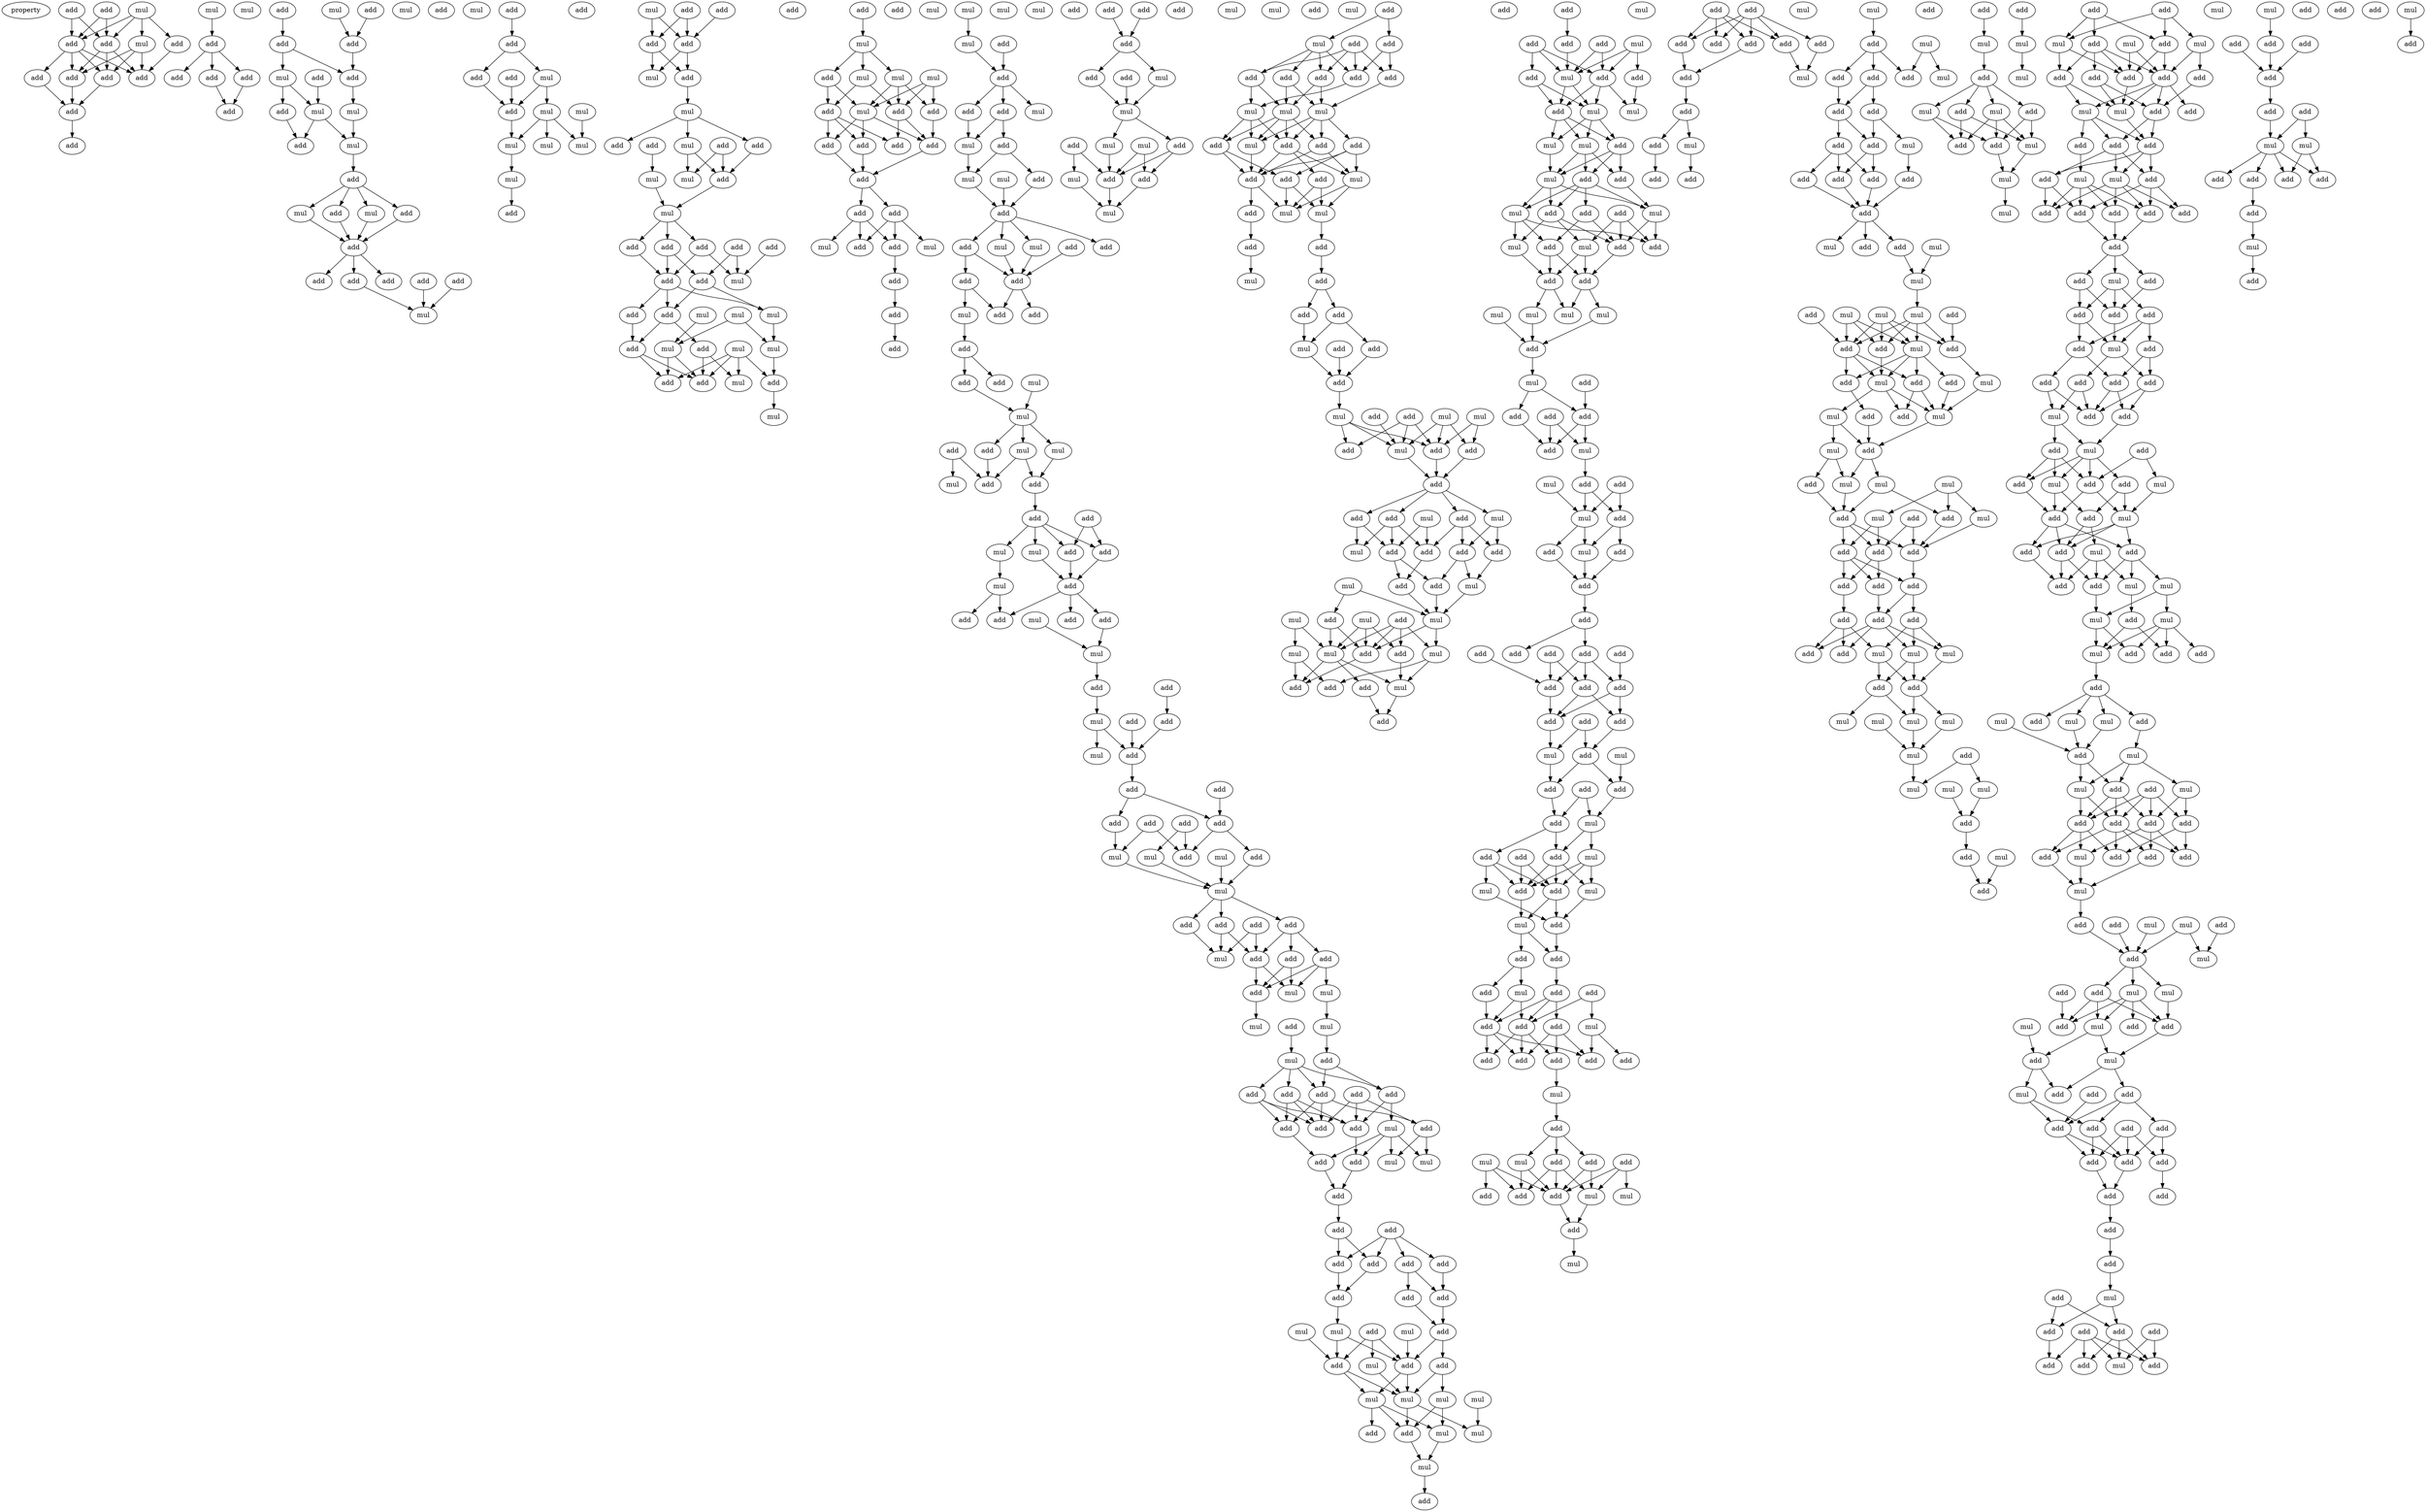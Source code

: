digraph {
    node [fontcolor=black]
    property [mul=2,lf=2.0]
    0 [ label = add ];
    1 [ label = mul ];
    2 [ label = add ];
    3 [ label = add ];
    4 [ label = add ];
    5 [ label = mul ];
    6 [ label = add ];
    7 [ label = add ];
    8 [ label = add ];
    9 [ label = add ];
    10 [ label = add ];
    11 [ label = add ];
    12 [ label = add ];
    13 [ label = mul ];
    14 [ label = add ];
    15 [ label = add ];
    16 [ label = add ];
    17 [ label = add ];
    18 [ label = add ];
    19 [ label = mul ];
    20 [ label = add ];
    21 [ label = mul ];
    22 [ label = mul ];
    23 [ label = add ];
    24 [ label = add ];
    25 [ label = add ];
    26 [ label = add ];
    27 [ label = mul ];
    28 [ label = add ];
    29 [ label = mul ];
    30 [ label = mul ];
    31 [ label = add ];
    32 [ label = add ];
    33 [ label = mul ];
    34 [ label = add ];
    35 [ label = mul ];
    36 [ label = add ];
    37 [ label = mul ];
    38 [ label = add ];
    39 [ label = add ];
    40 [ label = add ];
    41 [ label = add ];
    42 [ label = add ];
    43 [ label = add ];
    44 [ label = add ];
    45 [ label = mul ];
    46 [ label = add ];
    47 [ label = mul ];
    48 [ label = add ];
    49 [ label = add ];
    50 [ label = add ];
    51 [ label = add ];
    52 [ label = mul ];
    53 [ label = add ];
    54 [ label = mul ];
    55 [ label = mul ];
    56 [ label = add ];
    57 [ label = mul ];
    58 [ label = mul ];
    59 [ label = mul ];
    60 [ label = mul ];
    61 [ label = add ];
    62 [ label = add ];
    63 [ label = add ];
    64 [ label = mul ];
    65 [ label = add ];
    66 [ label = add ];
    67 [ label = mul ];
    68 [ label = add ];
    69 [ label = mul ];
    70 [ label = add ];
    71 [ label = add ];
    72 [ label = mul ];
    73 [ label = add ];
    74 [ label = add ];
    75 [ label = mul ];
    76 [ label = mul ];
    77 [ label = add ];
    78 [ label = mul ];
    79 [ label = add ];
    80 [ label = add ];
    81 [ label = add ];
    82 [ label = add ];
    83 [ label = add ];
    84 [ label = add ];
    85 [ label = add ];
    86 [ label = mul ];
    87 [ label = mul ];
    88 [ label = add ];
    89 [ label = mul ];
    90 [ label = add ];
    91 [ label = mul ];
    92 [ label = mul ];
    93 [ label = add ];
    94 [ label = mul ];
    95 [ label = mul ];
    96 [ label = add ];
    97 [ label = add ];
    98 [ label = mul ];
    99 [ label = add ];
    100 [ label = add ];
    101 [ label = mul ];
    102 [ label = add ];
    103 [ label = add ];
    104 [ label = mul ];
    105 [ label = add ];
    106 [ label = mul ];
    107 [ label = mul ];
    108 [ label = mul ];
    109 [ label = add ];
    110 [ label = add ];
    111 [ label = mul ];
    112 [ label = add ];
    113 [ label = add ];
    114 [ label = add ];
    115 [ label = add ];
    116 [ label = add ];
    117 [ label = add ];
    118 [ label = add ];
    119 [ label = add ];
    120 [ label = add ];
    121 [ label = add ];
    122 [ label = mul ];
    123 [ label = mul ];
    124 [ label = add ];
    125 [ label = mul ];
    126 [ label = add ];
    127 [ label = add ];
    128 [ label = add ];
    129 [ label = mul ];
    130 [ label = mul ];
    131 [ label = add ];
    132 [ label = add ];
    133 [ label = add ];
    134 [ label = add ];
    135 [ label = mul ];
    136 [ label = mul ];
    137 [ label = add ];
    138 [ label = mul ];
    139 [ label = mul ];
    140 [ label = add ];
    141 [ label = add ];
    142 [ label = add ];
    143 [ label = add ];
    144 [ label = mul ];
    145 [ label = add ];
    146 [ label = mul ];
    147 [ label = add ];
    148 [ label = add ];
    149 [ label = add ];
    150 [ label = mul ];
    151 [ label = add ];
    152 [ label = add ];
    153 [ label = add ];
    154 [ label = add ];
    155 [ label = mul ];
    156 [ label = mul ];
    157 [ label = mul ];
    158 [ label = mul ];
    159 [ label = mul ];
    160 [ label = add ];
    161 [ label = add ];
    162 [ label = mul ];
    163 [ label = mul ];
    164 [ label = add ];
    165 [ label = add ];
    166 [ label = add ];
    167 [ label = add ];
    168 [ label = add ];
    169 [ label = mul ];
    170 [ label = mul ];
    171 [ label = add ];
    172 [ label = add ];
    173 [ label = add ];
    174 [ label = mul ];
    175 [ label = add ];
    176 [ label = add ];
    177 [ label = add ];
    178 [ label = mul ];
    179 [ label = add ];
    180 [ label = mul ];
    181 [ label = add ];
    182 [ label = add ];
    183 [ label = mul ];
    184 [ label = add ];
    185 [ label = add ];
    186 [ label = mul ];
    187 [ label = add ];
    188 [ label = add ];
    189 [ label = add ];
    190 [ label = add ];
    191 [ label = add ];
    192 [ label = add ];
    193 [ label = add ];
    194 [ label = mul ];
    195 [ label = mul ];
    196 [ label = add ];
    197 [ label = add ];
    198 [ label = mul ];
    199 [ label = mul ];
    200 [ label = add ];
    201 [ label = add ];
    202 [ label = add ];
    203 [ label = add ];
    204 [ label = add ];
    205 [ label = add ];
    206 [ label = mul ];
    207 [ label = add ];
    208 [ label = mul ];
    209 [ label = mul ];
    210 [ label = add ];
    211 [ label = add ];
    212 [ label = mul ];
    213 [ label = mul ];
    214 [ label = add ];
    215 [ label = mul ];
    216 [ label = add ];
    217 [ label = add ];
    218 [ label = add ];
    219 [ label = add ];
    220 [ label = add ];
    221 [ label = add ];
    222 [ label = add ];
    223 [ label = add ];
    224 [ label = mul ];
    225 [ label = add ];
    226 [ label = mul ];
    227 [ label = add ];
    228 [ label = add ];
    229 [ label = mul ];
    230 [ label = add ];
    231 [ label = add ];
    232 [ label = add ];
    233 [ label = add ];
    234 [ label = add ];
    235 [ label = add ];
    236 [ label = add ];
    237 [ label = add ];
    238 [ label = add ];
    239 [ label = add ];
    240 [ label = mul ];
    241 [ label = mul ];
    242 [ label = mul ];
    243 [ label = add ];
    244 [ label = add ];
    245 [ label = mul ];
    246 [ label = add ];
    247 [ label = add ];
    248 [ label = add ];
    249 [ label = mul ];
    250 [ label = mul ];
    251 [ label = mul ];
    252 [ label = mul ];
    253 [ label = add ];
    254 [ label = add ];
    255 [ label = mul ];
    256 [ label = mul ];
    257 [ label = mul ];
    258 [ label = add ];
    259 [ label = add ];
    260 [ label = add ];
    261 [ label = add ];
    262 [ label = mul ];
    263 [ label = add ];
    264 [ label = mul ];
    265 [ label = add ];
    266 [ label = add ];
    267 [ label = mul ];
    268 [ label = mul ];
    269 [ label = mul ];
    270 [ label = add ];
    271 [ label = mul ];
    272 [ label = add ];
    273 [ label = mul ];
    274 [ label = add ];
    275 [ label = add ];
    276 [ label = mul ];
    277 [ label = add ];
    278 [ label = mul ];
    279 [ label = add ];
    280 [ label = mul ];
    281 [ label = add ];
    282 [ label = add ];
    283 [ label = add ];
    284 [ label = add ];
    285 [ label = add ];
    286 [ label = add ];
    287 [ label = add ];
    288 [ label = mul ];
    289 [ label = mul ];
    290 [ label = mul ];
    291 [ label = mul ];
    292 [ label = add ];
    293 [ label = add ];
    294 [ label = add ];
    295 [ label = add ];
    296 [ label = mul ];
    297 [ label = add ];
    298 [ label = add ];
    299 [ label = add ];
    300 [ label = mul ];
    301 [ label = mul ];
    302 [ label = add ];
    303 [ label = add ];
    304 [ label = add ];
    305 [ label = mul ];
    306 [ label = add ];
    307 [ label = add ];
    308 [ label = add ];
    309 [ label = add ];
    310 [ label = mul ];
    311 [ label = add ];
    312 [ label = add ];
    313 [ label = add ];
    314 [ label = mul ];
    315 [ label = mul ];
    316 [ label = add ];
    317 [ label = add ];
    318 [ label = mul ];
    319 [ label = mul ];
    320 [ label = add ];
    321 [ label = add ];
    322 [ label = add ];
    323 [ label = add ];
    324 [ label = add ];
    325 [ label = add ];
    326 [ label = mul ];
    327 [ label = mul ];
    328 [ label = add ];
    329 [ label = add ];
    330 [ label = add ];
    331 [ label = mul ];
    332 [ label = add ];
    333 [ label = add ];
    334 [ label = add ];
    335 [ label = mul ];
    336 [ label = add ];
    337 [ label = mul ];
    338 [ label = mul ];
    339 [ label = add ];
    340 [ label = add ];
    341 [ label = mul ];
    342 [ label = mul ];
    343 [ label = mul ];
    344 [ label = add ];
    345 [ label = mul ];
    346 [ label = add ];
    347 [ label = mul ];
    348 [ label = add ];
    349 [ label = mul ];
    350 [ label = add ];
    351 [ label = add ];
    352 [ label = add ];
    353 [ label = add ];
    354 [ label = add ];
    355 [ label = add ];
    356 [ label = mul ];
    357 [ label = add ];
    358 [ label = add ];
    359 [ label = mul ];
    360 [ label = add ];
    361 [ label = add ];
    362 [ label = add ];
    363 [ label = mul ];
    364 [ label = mul ];
    365 [ label = add ];
    366 [ label = mul ];
    367 [ label = mul ];
    368 [ label = add ];
    369 [ label = add ];
    370 [ label = mul ];
    371 [ label = add ];
    372 [ label = mul ];
    373 [ label = add ];
    374 [ label = add ];
    375 [ label = mul ];
    376 [ label = add ];
    377 [ label = add ];
    378 [ label = add ];
    379 [ label = mul ];
    380 [ label = mul ];
    381 [ label = add ];
    382 [ label = add ];
    383 [ label = mul ];
    384 [ label = mul ];
    385 [ label = mul ];
    386 [ label = mul ];
    387 [ label = mul ];
    388 [ label = add ];
    389 [ label = add ];
    390 [ label = mul ];
    391 [ label = add ];
    392 [ label = add ];
    393 [ label = add ];
    394 [ label = add ];
    395 [ label = mul ];
    396 [ label = add ];
    397 [ label = mul ];
    398 [ label = add ];
    399 [ label = mul ];
    400 [ label = add ];
    401 [ label = mul ];
    402 [ label = add ];
    403 [ label = add ];
    404 [ label = add ];
    405 [ label = add ];
    406 [ label = add ];
    407 [ label = add ];
    408 [ label = add ];
    409 [ label = add ];
    410 [ label = add ];
    411 [ label = add ];
    412 [ label = add ];
    413 [ label = add ];
    414 [ label = add ];
    415 [ label = add ];
    416 [ label = add ];
    417 [ label = mul ];
    418 [ label = mul ];
    419 [ label = add ];
    420 [ label = add ];
    421 [ label = add ];
    422 [ label = add ];
    423 [ label = mul ];
    424 [ label = add ];
    425 [ label = mul ];
    426 [ label = add ];
    427 [ label = add ];
    428 [ label = add ];
    429 [ label = add ];
    430 [ label = mul ];
    431 [ label = add ];
    432 [ label = mul ];
    433 [ label = mul ];
    434 [ label = add ];
    435 [ label = add ];
    436 [ label = add ];
    437 [ label = mul ];
    438 [ label = add ];
    439 [ label = add ];
    440 [ label = add ];
    441 [ label = add ];
    442 [ label = mul ];
    443 [ label = add ];
    444 [ label = add ];
    445 [ label = add ];
    446 [ label = add ];
    447 [ label = add ];
    448 [ label = add ];
    449 [ label = add ];
    450 [ label = mul ];
    451 [ label = add ];
    452 [ label = mul ];
    453 [ label = add ];
    454 [ label = mul ];
    455 [ label = add ];
    456 [ label = add ];
    457 [ label = mul ];
    458 [ label = add ];
    459 [ label = add ];
    460 [ label = add ];
    461 [ label = mul ];
    462 [ label = add ];
    463 [ label = mul ];
    464 [ label = add ];
    465 [ label = add ];
    466 [ label = add ];
    467 [ label = add ];
    468 [ label = add ];
    469 [ label = add ];
    470 [ label = add ];
    471 [ label = mul ];
    472 [ label = add ];
    473 [ label = add ];
    474 [ label = add ];
    475 [ label = mul ];
    476 [ label = mul ];
    477 [ label = add ];
    478 [ label = add ];
    479 [ label = mul ];
    480 [ label = mul ];
    481 [ label = add ];
    482 [ label = mul ];
    483 [ label = add ];
    484 [ label = add ];
    485 [ label = add ];
    486 [ label = add ];
    487 [ label = add ];
    488 [ label = add ];
    489 [ label = mul ];
    490 [ label = add ];
    491 [ label = add ];
    492 [ label = add ];
    493 [ label = add ];
    494 [ label = add ];
    495 [ label = add ];
    496 [ label = add ];
    497 [ label = mul ];
    498 [ label = add ];
    499 [ label = mul ];
    500 [ label = add ];
    501 [ label = mul ];
    502 [ label = add ];
    503 [ label = add ];
    504 [ label = mul ];
    505 [ label = mul ];
    506 [ label = mul ];
    507 [ label = mul ];
    508 [ label = add ];
    509 [ label = add ];
    510 [ label = add ];
    511 [ label = add ];
    512 [ label = mul ];
    513 [ label = add ];
    514 [ label = mul ];
    515 [ label = add ];
    516 [ label = add ];
    517 [ label = mul ];
    518 [ label = mul ];
    519 [ label = add ];
    520 [ label = mul ];
    521 [ label = add ];
    522 [ label = add ];
    523 [ label = mul ];
    524 [ label = mul ];
    525 [ label = mul ];
    526 [ label = add ];
    527 [ label = add ];
    528 [ label = add ];
    529 [ label = mul ];
    530 [ label = mul ];
    531 [ label = add ];
    532 [ label = add ];
    533 [ label = add ];
    534 [ label = add ];
    535 [ label = add ];
    536 [ label = add ];
    537 [ label = add ];
    538 [ label = add ];
    539 [ label = add ];
    540 [ label = add ];
    541 [ label = mul ];
    542 [ label = mul ];
    543 [ label = mul ];
    544 [ label = add ];
    545 [ label = add ];
    546 [ label = add ];
    547 [ label = mul ];
    548 [ label = mul ];
    549 [ label = mul ];
    550 [ label = mul ];
    551 [ label = add ];
    552 [ label = mul ];
    553 [ label = mul ];
    554 [ label = mul ];
    555 [ label = mul ];
    556 [ label = add ];
    557 [ label = mul ];
    558 [ label = add ];
    559 [ label = add ];
    560 [ label = mul ];
    561 [ label = add ];
    562 [ label = add ];
    563 [ label = add ];
    564 [ label = mul ];
    565 [ label = mul ];
    566 [ label = add ];
    567 [ label = mul ];
    568 [ label = add ];
    569 [ label = add ];
    570 [ label = add ];
    571 [ label = mul ];
    572 [ label = mul ];
    573 [ label = mul ];
    574 [ label = mul ];
    575 [ label = add ];
    576 [ label = add ];
    577 [ label = mul ];
    578 [ label = add ];
    579 [ label = add ];
    580 [ label = mul ];
    581 [ label = mul ];
    582 [ label = add ];
    583 [ label = add ];
    584 [ label = add ];
    585 [ label = add ];
    586 [ label = add ];
    587 [ label = mul ];
    588 [ label = mul ];
    589 [ label = add ];
    590 [ label = add ];
    591 [ label = add ];
    592 [ label = add ];
    593 [ label = add ];
    594 [ label = add ];
    595 [ label = mul ];
    596 [ label = mul ];
    597 [ label = add ];
    598 [ label = add ];
    599 [ label = add ];
    600 [ label = add ];
    601 [ label = add ];
    602 [ label = add ];
    603 [ label = add ];
    604 [ label = add ];
    605 [ label = mul ];
    606 [ label = add ];
    607 [ label = add ];
    608 [ label = add ];
    609 [ label = add ];
    610 [ label = add ];
    611 [ label = mul ];
    612 [ label = add ];
    613 [ label = add ];
    614 [ label = add ];
    615 [ label = add ];
    616 [ label = mul ];
    617 [ label = add ];
    618 [ label = add ];
    619 [ label = add ];
    620 [ label = mul ];
    621 [ label = mul ];
    622 [ label = add ];
    623 [ label = add ];
    624 [ label = mul ];
    625 [ label = add ];
    626 [ label = add ];
    627 [ label = add ];
    628 [ label = mul ];
    629 [ label = add ];
    630 [ label = mul ];
    631 [ label = add ];
    632 [ label = add ];
    633 [ label = add ];
    634 [ label = mul ];
    635 [ label = add ];
    636 [ label = mul ];
    637 [ label = add ];
    638 [ label = mul ];
    639 [ label = add ];
    640 [ label = mul ];
    641 [ label = mul ];
    642 [ label = add ];
    643 [ label = mul ];
    644 [ label = add ];
    645 [ label = add ];
    646 [ label = add ];
    647 [ label = add ];
    648 [ label = mul ];
    649 [ label = mul ];
    650 [ label = mul ];
    651 [ label = add ];
    652 [ label = add ];
    653 [ label = add ];
    654 [ label = mul ];
    655 [ label = add ];
    656 [ label = mul ];
    657 [ label = add ];
    658 [ label = mul ];
    659 [ label = add ];
    660 [ label = add ];
    661 [ label = add ];
    662 [ label = add ];
    663 [ label = add ];
    664 [ label = add ];
    665 [ label = add ];
    666 [ label = add ];
    667 [ label = mul ];
    668 [ label = mul ];
    669 [ label = mul ];
    670 [ label = add ];
    671 [ label = add ];
    672 [ label = add ];
    673 [ label = mul ];
    674 [ label = add ];
    675 [ label = mul ];
    676 [ label = mul ];
    677 [ label = add ];
    678 [ label = mul ];
    679 [ label = add ];
    680 [ label = mul ];
    681 [ label = add ];
    682 [ label = add ];
    683 [ label = add ];
    684 [ label = mul ];
    685 [ label = mul ];
    686 [ label = add ];
    687 [ label = add ];
    688 [ label = add ];
    689 [ label = mul ];
    690 [ label = add ];
    691 [ label = add ];
    692 [ label = add ];
    693 [ label = add ];
    694 [ label = add ];
    695 [ label = add ];
    696 [ label = add ];
    697 [ label = add ];
    698 [ label = add ];
    699 [ label = add ];
    700 [ label = add ];
    701 [ label = add ];
    702 [ label = add ];
    703 [ label = mul ];
    704 [ label = add ];
    705 [ label = add ];
    706 [ label = add ];
    707 [ label = add ];
    708 [ label = add ];
    709 [ label = add ];
    710 [ label = mul ];
    711 [ label = add ];
    712 [ label = mul ];
    713 [ label = add ];
    714 [ label = add ];
    715 [ label = add ];
    716 [ label = add ];
    717 [ label = add ];
    718 [ label = add ];
    719 [ label = add ];
    720 [ label = add ];
    721 [ label = mul ];
    722 [ label = mul ];
    723 [ label = add ];
    724 [ label = add ];
    725 [ label = add ];
    726 [ label = add ];
    727 [ label = add ];
    728 [ label = add ];
    729 [ label = mul ];
    730 [ label = mul ];
    731 [ label = add ];
    732 [ label = add ];
    0 -> 3 [ name = 0 ];
    0 -> 6 [ name = 1 ];
    1 -> 3 [ name = 2 ];
    1 -> 4 [ name = 3 ];
    1 -> 5 [ name = 4 ];
    1 -> 6 [ name = 5 ];
    2 -> 3 [ name = 6 ];
    2 -> 6 [ name = 7 ];
    3 -> 7 [ name = 8 ];
    3 -> 8 [ name = 9 ];
    3 -> 10 [ name = 10 ];
    4 -> 8 [ name = 11 ];
    5 -> 7 [ name = 12 ];
    5 -> 8 [ name = 13 ];
    5 -> 10 [ name = 14 ];
    6 -> 7 [ name = 15 ];
    6 -> 8 [ name = 16 ];
    6 -> 9 [ name = 17 ];
    6 -> 10 [ name = 18 ];
    7 -> 11 [ name = 19 ];
    9 -> 11 [ name = 20 ];
    10 -> 11 [ name = 21 ];
    11 -> 12 [ name = 22 ];
    13 -> 14 [ name = 23 ];
    14 -> 15 [ name = 24 ];
    14 -> 16 [ name = 25 ];
    14 -> 17 [ name = 26 ];
    16 -> 18 [ name = 27 ];
    17 -> 18 [ name = 28 ];
    20 -> 25 [ name = 29 ];
    21 -> 24 [ name = 30 ];
    23 -> 24 [ name = 31 ];
    24 -> 26 [ name = 32 ];
    25 -> 26 [ name = 33 ];
    25 -> 27 [ name = 34 ];
    26 -> 30 [ name = 35 ];
    27 -> 29 [ name = 36 ];
    27 -> 31 [ name = 37 ];
    28 -> 29 [ name = 38 ];
    29 -> 32 [ name = 39 ];
    29 -> 33 [ name = 40 ];
    30 -> 33 [ name = 41 ];
    31 -> 32 [ name = 42 ];
    33 -> 34 [ name = 43 ];
    34 -> 35 [ name = 44 ];
    34 -> 36 [ name = 45 ];
    34 -> 37 [ name = 46 ];
    34 -> 38 [ name = 47 ];
    35 -> 39 [ name = 48 ];
    36 -> 39 [ name = 49 ];
    37 -> 39 [ name = 50 ];
    38 -> 39 [ name = 51 ];
    39 -> 42 [ name = 52 ];
    39 -> 43 [ name = 53 ];
    39 -> 44 [ name = 54 ];
    40 -> 45 [ name = 55 ];
    41 -> 45 [ name = 56 ];
    42 -> 45 [ name = 57 ];
    48 -> 49 [ name = 58 ];
    49 -> 50 [ name = 59 ];
    49 -> 52 [ name = 60 ];
    50 -> 56 [ name = 61 ];
    52 -> 54 [ name = 62 ];
    52 -> 56 [ name = 63 ];
    53 -> 56 [ name = 64 ];
    54 -> 57 [ name = 65 ];
    54 -> 58 [ name = 66 ];
    54 -> 59 [ name = 67 ];
    55 -> 58 [ name = 68 ];
    56 -> 59 [ name = 69 ];
    59 -> 60 [ name = 70 ];
    60 -> 63 [ name = 71 ];
    61 -> 65 [ name = 72 ];
    61 -> 66 [ name = 73 ];
    62 -> 66 [ name = 74 ];
    64 -> 65 [ name = 75 ];
    64 -> 66 [ name = 76 ];
    65 -> 67 [ name = 77 ];
    65 -> 68 [ name = 78 ];
    66 -> 67 [ name = 79 ];
    66 -> 68 [ name = 80 ];
    68 -> 69 [ name = 81 ];
    69 -> 71 [ name = 82 ];
    69 -> 72 [ name = 83 ];
    69 -> 73 [ name = 84 ];
    70 -> 75 [ name = 85 ];
    71 -> 77 [ name = 86 ];
    72 -> 76 [ name = 87 ];
    72 -> 77 [ name = 88 ];
    74 -> 76 [ name = 89 ];
    74 -> 77 [ name = 90 ];
    75 -> 78 [ name = 91 ];
    77 -> 78 [ name = 92 ];
    78 -> 80 [ name = 93 ];
    78 -> 81 [ name = 94 ];
    78 -> 83 [ name = 95 ];
    79 -> 86 [ name = 96 ];
    80 -> 84 [ name = 97 ];
    80 -> 85 [ name = 98 ];
    81 -> 85 [ name = 99 ];
    81 -> 86 [ name = 100 ];
    82 -> 84 [ name = 101 ];
    82 -> 86 [ name = 102 ];
    83 -> 85 [ name = 103 ];
    84 -> 88 [ name = 104 ];
    84 -> 91 [ name = 105 ];
    85 -> 88 [ name = 106 ];
    85 -> 90 [ name = 107 ];
    85 -> 91 [ name = 108 ];
    87 -> 92 [ name = 109 ];
    88 -> 93 [ name = 110 ];
    88 -> 96 [ name = 111 ];
    89 -> 92 [ name = 112 ];
    89 -> 95 [ name = 113 ];
    90 -> 96 [ name = 114 ];
    91 -> 95 [ name = 115 ];
    92 -> 97 [ name = 116 ];
    92 -> 99 [ name = 117 ];
    93 -> 98 [ name = 118 ];
    93 -> 99 [ name = 119 ];
    94 -> 97 [ name = 120 ];
    94 -> 98 [ name = 121 ];
    94 -> 99 [ name = 122 ];
    94 -> 100 [ name = 123 ];
    95 -> 100 [ name = 124 ];
    96 -> 97 [ name = 125 ];
    96 -> 99 [ name = 126 ];
    100 -> 101 [ name = 127 ];
    103 -> 104 [ name = 128 ];
    104 -> 105 [ name = 129 ];
    104 -> 106 [ name = 130 ];
    104 -> 107 [ name = 131 ];
    105 -> 110 [ name = 132 ];
    105 -> 111 [ name = 133 ];
    106 -> 109 [ name = 134 ];
    106 -> 110 [ name = 135 ];
    107 -> 109 [ name = 136 ];
    107 -> 111 [ name = 137 ];
    107 -> 112 [ name = 138 ];
    108 -> 109 [ name = 139 ];
    108 -> 111 [ name = 140 ];
    108 -> 112 [ name = 141 ];
    109 -> 113 [ name = 142 ];
    109 -> 114 [ name = 143 ];
    110 -> 114 [ name = 144 ];
    110 -> 115 [ name = 145 ];
    110 -> 116 [ name = 146 ];
    111 -> 113 [ name = 147 ];
    111 -> 115 [ name = 148 ];
    111 -> 116 [ name = 149 ];
    112 -> 113 [ name = 150 ];
    113 -> 118 [ name = 151 ];
    115 -> 118 [ name = 152 ];
    116 -> 118 [ name = 153 ];
    118 -> 119 [ name = 154 ];
    118 -> 120 [ name = 155 ];
    119 -> 121 [ name = 156 ];
    119 -> 123 [ name = 157 ];
    119 -> 124 [ name = 158 ];
    120 -> 121 [ name = 159 ];
    120 -> 124 [ name = 160 ];
    120 -> 125 [ name = 161 ];
    124 -> 126 [ name = 162 ];
    126 -> 127 [ name = 163 ];
    127 -> 128 [ name = 164 ];
    129 -> 130 [ name = 165 ];
    130 -> 132 [ name = 166 ];
    131 -> 132 [ name = 167 ];
    132 -> 133 [ name = 168 ];
    132 -> 134 [ name = 169 ];
    132 -> 135 [ name = 170 ];
    133 -> 136 [ name = 171 ];
    133 -> 137 [ name = 172 ];
    134 -> 136 [ name = 173 ];
    136 -> 138 [ name = 174 ];
    137 -> 138 [ name = 175 ];
    137 -> 140 [ name = 176 ];
    138 -> 141 [ name = 177 ];
    139 -> 141 [ name = 178 ];
    140 -> 141 [ name = 179 ];
    141 -> 142 [ name = 180 ];
    141 -> 143 [ name = 181 ];
    141 -> 144 [ name = 182 ];
    141 -> 146 [ name = 183 ];
    143 -> 147 [ name = 184 ];
    143 -> 148 [ name = 185 ];
    144 -> 148 [ name = 186 ];
    145 -> 148 [ name = 187 ];
    146 -> 148 [ name = 188 ];
    147 -> 149 [ name = 189 ];
    147 -> 150 [ name = 190 ];
    148 -> 149 [ name = 191 ];
    148 -> 151 [ name = 192 ];
    150 -> 152 [ name = 193 ];
    152 -> 153 [ name = 194 ];
    152 -> 154 [ name = 195 ];
    154 -> 158 [ name = 196 ];
    156 -> 158 [ name = 197 ];
    158 -> 159 [ name = 198 ];
    158 -> 161 [ name = 199 ];
    158 -> 162 [ name = 200 ];
    159 -> 164 [ name = 201 ];
    159 -> 165 [ name = 202 ];
    160 -> 163 [ name = 203 ];
    160 -> 164 [ name = 204 ];
    161 -> 164 [ name = 205 ];
    162 -> 165 [ name = 206 ];
    165 -> 167 [ name = 207 ];
    166 -> 171 [ name = 208 ];
    166 -> 172 [ name = 209 ];
    167 -> 169 [ name = 210 ];
    167 -> 170 [ name = 211 ];
    167 -> 171 [ name = 212 ];
    167 -> 172 [ name = 213 ];
    169 -> 174 [ name = 214 ];
    170 -> 173 [ name = 215 ];
    171 -> 173 [ name = 216 ];
    172 -> 173 [ name = 217 ];
    173 -> 175 [ name = 218 ];
    173 -> 177 [ name = 219 ];
    173 -> 179 [ name = 220 ];
    174 -> 175 [ name = 221 ];
    174 -> 176 [ name = 222 ];
    177 -> 180 [ name = 223 ];
    178 -> 180 [ name = 224 ];
    180 -> 182 [ name = 225 ];
    181 -> 185 [ name = 226 ];
    182 -> 183 [ name = 227 ];
    183 -> 186 [ name = 228 ];
    183 -> 187 [ name = 229 ];
    184 -> 187 [ name = 230 ];
    185 -> 187 [ name = 231 ];
    187 -> 188 [ name = 232 ];
    188 -> 191 [ name = 233 ];
    188 -> 193 [ name = 234 ];
    189 -> 193 [ name = 235 ];
    190 -> 195 [ name = 236 ];
    190 -> 196 [ name = 237 ];
    191 -> 194 [ name = 238 ];
    192 -> 194 [ name = 239 ];
    192 -> 196 [ name = 240 ];
    193 -> 196 [ name = 241 ];
    193 -> 197 [ name = 242 ];
    194 -> 199 [ name = 243 ];
    195 -> 199 [ name = 244 ];
    197 -> 199 [ name = 245 ];
    198 -> 199 [ name = 246 ];
    199 -> 200 [ name = 247 ];
    199 -> 202 [ name = 248 ];
    199 -> 203 [ name = 249 ];
    200 -> 206 [ name = 250 ];
    201 -> 206 [ name = 251 ];
    201 -> 207 [ name = 252 ];
    202 -> 204 [ name = 253 ];
    202 -> 205 [ name = 254 ];
    202 -> 207 [ name = 255 ];
    203 -> 206 [ name = 256 ];
    203 -> 207 [ name = 257 ];
    204 -> 209 [ name = 258 ];
    204 -> 210 [ name = 259 ];
    205 -> 208 [ name = 260 ];
    205 -> 209 [ name = 261 ];
    205 -> 210 [ name = 262 ];
    207 -> 209 [ name = 263 ];
    207 -> 210 [ name = 264 ];
    208 -> 213 [ name = 265 ];
    210 -> 212 [ name = 266 ];
    211 -> 215 [ name = 267 ];
    213 -> 214 [ name = 268 ];
    214 -> 217 [ name = 269 ];
    214 -> 220 [ name = 270 ];
    215 -> 216 [ name = 271 ];
    215 -> 217 [ name = 272 ];
    215 -> 218 [ name = 273 ];
    215 -> 220 [ name = 274 ];
    216 -> 221 [ name = 275 ];
    216 -> 222 [ name = 276 ];
    216 -> 223 [ name = 277 ];
    217 -> 221 [ name = 278 ];
    217 -> 223 [ name = 279 ];
    217 -> 225 [ name = 280 ];
    218 -> 221 [ name = 281 ];
    218 -> 222 [ name = 282 ];
    218 -> 223 [ name = 283 ];
    219 -> 222 [ name = 284 ];
    219 -> 223 [ name = 285 ];
    219 -> 225 [ name = 286 ];
    220 -> 222 [ name = 287 ];
    220 -> 224 [ name = 288 ];
    221 -> 228 [ name = 289 ];
    222 -> 227 [ name = 290 ];
    224 -> 226 [ name = 291 ];
    224 -> 227 [ name = 292 ];
    224 -> 228 [ name = 293 ];
    224 -> 229 [ name = 294 ];
    225 -> 226 [ name = 295 ];
    225 -> 229 [ name = 296 ];
    227 -> 230 [ name = 297 ];
    228 -> 230 [ name = 298 ];
    230 -> 231 [ name = 299 ];
    231 -> 235 [ name = 300 ];
    231 -> 236 [ name = 301 ];
    232 -> 233 [ name = 302 ];
    232 -> 234 [ name = 303 ];
    232 -> 235 [ name = 304 ];
    232 -> 236 [ name = 305 ];
    233 -> 239 [ name = 306 ];
    234 -> 238 [ name = 307 ];
    234 -> 239 [ name = 308 ];
    235 -> 237 [ name = 309 ];
    236 -> 237 [ name = 310 ];
    237 -> 241 [ name = 311 ];
    238 -> 243 [ name = 312 ];
    239 -> 243 [ name = 313 ];
    240 -> 247 [ name = 314 ];
    241 -> 246 [ name = 315 ];
    241 -> 247 [ name = 316 ];
    242 -> 246 [ name = 317 ];
    243 -> 247 [ name = 318 ];
    243 -> 248 [ name = 319 ];
    244 -> 245 [ name = 320 ];
    244 -> 246 [ name = 321 ];
    244 -> 247 [ name = 322 ];
    245 -> 251 [ name = 323 ];
    246 -> 250 [ name = 324 ];
    246 -> 251 [ name = 325 ];
    247 -> 250 [ name = 326 ];
    247 -> 251 [ name = 327 ];
    248 -> 251 [ name = 328 ];
    248 -> 252 [ name = 329 ];
    249 -> 255 [ name = 330 ];
    250 -> 253 [ name = 331 ];
    250 -> 254 [ name = 332 ];
    250 -> 256 [ name = 333 ];
    251 -> 253 [ name = 334 ];
    251 -> 255 [ name = 335 ];
    252 -> 253 [ name = 336 ];
    252 -> 256 [ name = 337 ];
    253 -> 257 [ name = 338 ];
    256 -> 257 [ name = 339 ];
    257 -> 258 [ name = 340 ];
    259 -> 263 [ name = 341 ];
    261 -> 263 [ name = 342 ];
    263 -> 264 [ name = 343 ];
    263 -> 266 [ name = 344 ];
    264 -> 267 [ name = 345 ];
    265 -> 267 [ name = 346 ];
    266 -> 267 [ name = 347 ];
    267 -> 269 [ name = 348 ];
    267 -> 272 [ name = 349 ];
    269 -> 274 [ name = 350 ];
    270 -> 273 [ name = 351 ];
    270 -> 274 [ name = 352 ];
    271 -> 274 [ name = 353 ];
    271 -> 275 [ name = 354 ];
    272 -> 274 [ name = 355 ];
    272 -> 275 [ name = 356 ];
    273 -> 276 [ name = 357 ];
    274 -> 276 [ name = 358 ];
    275 -> 276 [ name = 359 ];
    279 -> 280 [ name = 360 ];
    279 -> 281 [ name = 361 ];
    280 -> 283 [ name = 362 ];
    280 -> 284 [ name = 363 ];
    280 -> 286 [ name = 364 ];
    280 -> 287 [ name = 365 ];
    281 -> 285 [ name = 366 ];
    281 -> 287 [ name = 367 ];
    282 -> 284 [ name = 368 ];
    282 -> 285 [ name = 369 ];
    282 -> 286 [ name = 370 ];
    282 -> 287 [ name = 371 ];
    283 -> 288 [ name = 372 ];
    283 -> 289 [ name = 373 ];
    284 -> 288 [ name = 374 ];
    284 -> 290 [ name = 375 ];
    285 -> 289 [ name = 376 ];
    286 -> 288 [ name = 377 ];
    286 -> 289 [ name = 378 ];
    287 -> 290 [ name = 379 ];
    288 -> 291 [ name = 380 ];
    288 -> 292 [ name = 381 ];
    288 -> 294 [ name = 382 ];
    288 -> 295 [ name = 383 ];
    289 -> 291 [ name = 384 ];
    289 -> 292 [ name = 385 ];
    289 -> 293 [ name = 386 ];
    289 -> 294 [ name = 387 ];
    290 -> 291 [ name = 388 ];
    290 -> 292 [ name = 389 ];
    290 -> 295 [ name = 390 ];
    291 -> 298 [ name = 391 ];
    292 -> 296 [ name = 392 ];
    292 -> 297 [ name = 393 ];
    292 -> 298 [ name = 394 ];
    293 -> 296 [ name = 395 ];
    293 -> 298 [ name = 396 ];
    293 -> 299 [ name = 397 ];
    294 -> 296 [ name = 398 ];
    294 -> 298 [ name = 399 ];
    295 -> 298 [ name = 400 ];
    295 -> 299 [ name = 401 ];
    296 -> 300 [ name = 402 ];
    296 -> 301 [ name = 403 ];
    297 -> 300 [ name = 404 ];
    297 -> 301 [ name = 405 ];
    298 -> 300 [ name = 406 ];
    298 -> 302 [ name = 407 ];
    299 -> 300 [ name = 408 ];
    299 -> 301 [ name = 409 ];
    301 -> 303 [ name = 410 ];
    302 -> 304 [ name = 411 ];
    303 -> 306 [ name = 412 ];
    304 -> 305 [ name = 413 ];
    306 -> 307 [ name = 414 ];
    306 -> 308 [ name = 415 ];
    307 -> 310 [ name = 416 ];
    307 -> 312 [ name = 417 ];
    308 -> 310 [ name = 418 ];
    310 -> 313 [ name = 419 ];
    311 -> 313 [ name = 420 ];
    312 -> 313 [ name = 421 ];
    313 -> 318 [ name = 422 ];
    314 -> 319 [ name = 423 ];
    314 -> 320 [ name = 424 ];
    314 -> 322 [ name = 425 ];
    315 -> 320 [ name = 426 ];
    315 -> 322 [ name = 427 ];
    316 -> 319 [ name = 428 ];
    317 -> 319 [ name = 429 ];
    317 -> 320 [ name = 430 ];
    317 -> 321 [ name = 431 ];
    318 -> 319 [ name = 432 ];
    318 -> 320 [ name = 433 ];
    318 -> 321 [ name = 434 ];
    319 -> 323 [ name = 435 ];
    320 -> 323 [ name = 436 ];
    322 -> 323 [ name = 437 ];
    323 -> 324 [ name = 438 ];
    323 -> 325 [ name = 439 ];
    323 -> 327 [ name = 440 ];
    323 -> 328 [ name = 441 ];
    324 -> 330 [ name = 442 ];
    324 -> 331 [ name = 443 ];
    324 -> 332 [ name = 444 ];
    325 -> 329 [ name = 445 ];
    325 -> 330 [ name = 446 ];
    325 -> 333 [ name = 447 ];
    326 -> 330 [ name = 448 ];
    326 -> 332 [ name = 449 ];
    327 -> 329 [ name = 450 ];
    327 -> 333 [ name = 451 ];
    328 -> 331 [ name = 452 ];
    328 -> 332 [ name = 453 ];
    329 -> 335 [ name = 454 ];
    330 -> 336 [ name = 455 ];
    332 -> 334 [ name = 456 ];
    332 -> 336 [ name = 457 ];
    333 -> 334 [ name = 458 ];
    333 -> 335 [ name = 459 ];
    334 -> 341 [ name = 460 ];
    335 -> 341 [ name = 461 ];
    336 -> 341 [ name = 462 ];
    337 -> 340 [ name = 463 ];
    337 -> 341 [ name = 464 ];
    338 -> 343 [ name = 465 ];
    338 -> 344 [ name = 466 ];
    338 -> 346 [ name = 467 ];
    339 -> 343 [ name = 468 ];
    339 -> 344 [ name = 469 ];
    339 -> 345 [ name = 470 ];
    339 -> 346 [ name = 471 ];
    340 -> 343 [ name = 472 ];
    340 -> 344 [ name = 473 ];
    341 -> 344 [ name = 474 ];
    341 -> 345 [ name = 475 ];
    342 -> 343 [ name = 476 ];
    342 -> 347 [ name = 477 ];
    343 -> 348 [ name = 478 ];
    343 -> 349 [ name = 479 ];
    343 -> 350 [ name = 480 ];
    344 -> 350 [ name = 481 ];
    345 -> 349 [ name = 482 ];
    345 -> 351 [ name = 483 ];
    346 -> 349 [ name = 484 ];
    347 -> 350 [ name = 485 ];
    347 -> 351 [ name = 486 ];
    348 -> 352 [ name = 487 ];
    349 -> 352 [ name = 488 ];
    353 -> 355 [ name = 489 ];
    354 -> 359 [ name = 490 ];
    354 -> 360 [ name = 491 ];
    355 -> 359 [ name = 492 ];
    356 -> 359 [ name = 493 ];
    356 -> 360 [ name = 494 ];
    356 -> 361 [ name = 495 ];
    357 -> 358 [ name = 496 ];
    357 -> 359 [ name = 497 ];
    357 -> 360 [ name = 498 ];
    358 -> 362 [ name = 499 ];
    358 -> 363 [ name = 500 ];
    359 -> 362 [ name = 501 ];
    359 -> 363 [ name = 502 ];
    360 -> 362 [ name = 503 ];
    360 -> 363 [ name = 504 ];
    360 -> 364 [ name = 505 ];
    361 -> 364 [ name = 506 ];
    362 -> 365 [ name = 507 ];
    362 -> 366 [ name = 508 ];
    362 -> 367 [ name = 509 ];
    363 -> 365 [ name = 510 ];
    363 -> 366 [ name = 511 ];
    363 -> 367 [ name = 512 ];
    365 -> 368 [ name = 513 ];
    365 -> 369 [ name = 514 ];
    365 -> 370 [ name = 515 ];
    366 -> 370 [ name = 516 ];
    367 -> 368 [ name = 517 ];
    367 -> 369 [ name = 518 ];
    367 -> 370 [ name = 519 ];
    368 -> 375 [ name = 520 ];
    369 -> 371 [ name = 521 ];
    369 -> 372 [ name = 522 ];
    369 -> 374 [ name = 523 ];
    369 -> 375 [ name = 524 ];
    370 -> 371 [ name = 525 ];
    370 -> 372 [ name = 526 ];
    370 -> 375 [ name = 527 ];
    371 -> 378 [ name = 528 ];
    371 -> 379 [ name = 529 ];
    371 -> 380 [ name = 530 ];
    372 -> 376 [ name = 531 ];
    372 -> 377 [ name = 532 ];
    372 -> 379 [ name = 533 ];
    373 -> 376 [ name = 534 ];
    373 -> 378 [ name = 535 ];
    373 -> 380 [ name = 536 ];
    374 -> 377 [ name = 537 ];
    374 -> 378 [ name = 538 ];
    375 -> 376 [ name = 539 ];
    375 -> 378 [ name = 540 ];
    377 -> 381 [ name = 541 ];
    377 -> 382 [ name = 542 ];
    378 -> 381 [ name = 543 ];
    379 -> 382 [ name = 544 ];
    380 -> 381 [ name = 545 ];
    380 -> 382 [ name = 546 ];
    381 -> 386 [ name = 547 ];
    381 -> 387 [ name = 548 ];
    382 -> 383 [ name = 549 ];
    382 -> 386 [ name = 550 ];
    383 -> 388 [ name = 551 ];
    384 -> 388 [ name = 552 ];
    387 -> 388 [ name = 553 ];
    388 -> 390 [ name = 554 ];
    389 -> 392 [ name = 555 ];
    390 -> 391 [ name = 556 ];
    390 -> 392 [ name = 557 ];
    391 -> 394 [ name = 558 ];
    392 -> 394 [ name = 559 ];
    392 -> 395 [ name = 560 ];
    393 -> 394 [ name = 561 ];
    393 -> 395 [ name = 562 ];
    395 -> 398 [ name = 563 ];
    396 -> 399 [ name = 564 ];
    396 -> 400 [ name = 565 ];
    397 -> 399 [ name = 566 ];
    398 -> 399 [ name = 567 ];
    398 -> 400 [ name = 568 ];
    399 -> 401 [ name = 569 ];
    399 -> 403 [ name = 570 ];
    400 -> 401 [ name = 571 ];
    400 -> 402 [ name = 572 ];
    401 -> 404 [ name = 573 ];
    402 -> 404 [ name = 574 ];
    403 -> 404 [ name = 575 ];
    404 -> 405 [ name = 576 ];
    405 -> 406 [ name = 577 ];
    405 -> 408 [ name = 578 ];
    407 -> 413 [ name = 579 ];
    408 -> 411 [ name = 580 ];
    408 -> 412 [ name = 581 ];
    408 -> 413 [ name = 582 ];
    409 -> 411 [ name = 583 ];
    409 -> 413 [ name = 584 ];
    410 -> 412 [ name = 585 ];
    411 -> 415 [ name = 586 ];
    411 -> 416 [ name = 587 ];
    412 -> 415 [ name = 588 ];
    412 -> 416 [ name = 589 ];
    413 -> 416 [ name = 590 ];
    414 -> 418 [ name = 591 ];
    414 -> 419 [ name = 592 ];
    415 -> 419 [ name = 593 ];
    416 -> 418 [ name = 594 ];
    417 -> 421 [ name = 595 ];
    418 -> 420 [ name = 596 ];
    419 -> 420 [ name = 597 ];
    419 -> 421 [ name = 598 ];
    420 -> 424 [ name = 599 ];
    421 -> 423 [ name = 600 ];
    422 -> 423 [ name = 601 ];
    422 -> 424 [ name = 602 ];
    423 -> 425 [ name = 603 ];
    423 -> 427 [ name = 604 ];
    424 -> 427 [ name = 605 ];
    424 -> 428 [ name = 606 ];
    425 -> 429 [ name = 607 ];
    425 -> 430 [ name = 608 ];
    425 -> 431 [ name = 609 ];
    426 -> 429 [ name = 610 ];
    426 -> 431 [ name = 611 ];
    427 -> 429 [ name = 612 ];
    427 -> 430 [ name = 613 ];
    427 -> 431 [ name = 614 ];
    428 -> 429 [ name = 615 ];
    428 -> 431 [ name = 616 ];
    428 -> 432 [ name = 617 ];
    429 -> 433 [ name = 618 ];
    429 -> 434 [ name = 619 ];
    430 -> 434 [ name = 620 ];
    431 -> 433 [ name = 621 ];
    432 -> 434 [ name = 622 ];
    433 -> 435 [ name = 623 ];
    433 -> 436 [ name = 624 ];
    434 -> 436 [ name = 625 ];
    435 -> 437 [ name = 626 ];
    435 -> 439 [ name = 627 ];
    436 -> 440 [ name = 628 ];
    437 -> 441 [ name = 629 ];
    437 -> 443 [ name = 630 ];
    438 -> 442 [ name = 631 ];
    438 -> 443 [ name = 632 ];
    439 -> 441 [ name = 633 ];
    440 -> 441 [ name = 634 ];
    440 -> 443 [ name = 635 ];
    440 -> 444 [ name = 636 ];
    441 -> 447 [ name = 637 ];
    441 -> 448 [ name = 638 ];
    441 -> 449 [ name = 639 ];
    442 -> 445 [ name = 640 ];
    442 -> 448 [ name = 641 ];
    443 -> 446 [ name = 642 ];
    443 -> 447 [ name = 643 ];
    443 -> 449 [ name = 644 ];
    444 -> 446 [ name = 645 ];
    444 -> 447 [ name = 646 ];
    444 -> 448 [ name = 647 ];
    446 -> 450 [ name = 648 ];
    450 -> 451 [ name = 649 ];
    451 -> 452 [ name = 650 ];
    451 -> 453 [ name = 651 ];
    451 -> 455 [ name = 652 ];
    452 -> 458 [ name = 653 ];
    452 -> 460 [ name = 654 ];
    453 -> 457 [ name = 655 ];
    453 -> 458 [ name = 656 ];
    453 -> 460 [ name = 657 ];
    454 -> 458 [ name = 658 ];
    454 -> 459 [ name = 659 ];
    454 -> 460 [ name = 660 ];
    455 -> 457 [ name = 661 ];
    455 -> 460 [ name = 662 ];
    456 -> 457 [ name = 663 ];
    456 -> 460 [ name = 664 ];
    456 -> 461 [ name = 665 ];
    457 -> 462 [ name = 666 ];
    460 -> 462 [ name = 667 ];
    462 -> 463 [ name = 668 ];
    464 -> 466 [ name = 669 ];
    464 -> 467 [ name = 670 ];
    464 -> 468 [ name = 671 ];
    464 -> 469 [ name = 672 ];
    464 -> 470 [ name = 673 ];
    465 -> 466 [ name = 674 ];
    465 -> 467 [ name = 675 ];
    465 -> 468 [ name = 676 ];
    465 -> 469 [ name = 677 ];
    467 -> 471 [ name = 678 ];
    468 -> 472 [ name = 679 ];
    469 -> 472 [ name = 680 ];
    470 -> 471 [ name = 681 ];
    472 -> 473 [ name = 682 ];
    473 -> 474 [ name = 683 ];
    473 -> 476 [ name = 684 ];
    474 -> 477 [ name = 685 ];
    476 -> 478 [ name = 686 ];
    479 -> 481 [ name = 687 ];
    480 -> 482 [ name = 688 ];
    480 -> 485 [ name = 689 ];
    481 -> 483 [ name = 690 ];
    481 -> 484 [ name = 691 ];
    481 -> 485 [ name = 692 ];
    483 -> 487 [ name = 693 ];
    484 -> 486 [ name = 694 ];
    484 -> 487 [ name = 695 ];
    486 -> 488 [ name = 696 ];
    486 -> 489 [ name = 697 ];
    487 -> 488 [ name = 698 ];
    487 -> 490 [ name = 699 ];
    488 -> 491 [ name = 700 ];
    488 -> 492 [ name = 701 ];
    489 -> 494 [ name = 702 ];
    490 -> 491 [ name = 703 ];
    490 -> 492 [ name = 704 ];
    490 -> 493 [ name = 705 ];
    491 -> 495 [ name = 706 ];
    492 -> 495 [ name = 707 ];
    493 -> 495 [ name = 708 ];
    494 -> 495 [ name = 709 ];
    495 -> 496 [ name = 710 ];
    495 -> 499 [ name = 711 ];
    495 -> 500 [ name = 712 ];
    496 -> 501 [ name = 713 ];
    497 -> 501 [ name = 714 ];
    501 -> 505 [ name = 715 ];
    502 -> 510 [ name = 716 ];
    503 -> 509 [ name = 717 ];
    504 -> 507 [ name = 718 ];
    504 -> 508 [ name = 719 ];
    504 -> 510 [ name = 720 ];
    505 -> 507 [ name = 721 ];
    505 -> 508 [ name = 722 ];
    505 -> 509 [ name = 723 ];
    505 -> 510 [ name = 724 ];
    506 -> 507 [ name = 725 ];
    506 -> 508 [ name = 726 ];
    506 -> 509 [ name = 727 ];
    506 -> 510 [ name = 728 ];
    507 -> 511 [ name = 729 ];
    507 -> 513 [ name = 730 ];
    507 -> 514 [ name = 731 ];
    507 -> 515 [ name = 732 ];
    508 -> 514 [ name = 733 ];
    509 -> 512 [ name = 734 ];
    510 -> 511 [ name = 735 ];
    510 -> 514 [ name = 736 ];
    510 -> 515 [ name = 737 ];
    511 -> 517 [ name = 738 ];
    511 -> 519 [ name = 739 ];
    512 -> 517 [ name = 740 ];
    513 -> 517 [ name = 741 ];
    514 -> 517 [ name = 742 ];
    514 -> 518 [ name = 743 ];
    514 -> 519 [ name = 744 ];
    515 -> 516 [ name = 745 ];
    516 -> 521 [ name = 746 ];
    517 -> 521 [ name = 747 ];
    518 -> 520 [ name = 748 ];
    518 -> 521 [ name = 749 ];
    520 -> 522 [ name = 750 ];
    520 -> 524 [ name = 751 ];
    521 -> 523 [ name = 752 ];
    521 -> 524 [ name = 753 ];
    522 -> 526 [ name = 754 ];
    523 -> 526 [ name = 755 ];
    523 -> 528 [ name = 756 ];
    524 -> 526 [ name = 757 ];
    525 -> 528 [ name = 758 ];
    525 -> 529 [ name = 759 ];
    525 -> 530 [ name = 760 ];
    526 -> 531 [ name = 761 ];
    526 -> 532 [ name = 762 ];
    526 -> 533 [ name = 763 ];
    527 -> 531 [ name = 764 ];
    527 -> 533 [ name = 765 ];
    528 -> 531 [ name = 766 ];
    529 -> 532 [ name = 767 ];
    529 -> 533 [ name = 768 ];
    530 -> 531 [ name = 769 ];
    531 -> 535 [ name = 770 ];
    532 -> 534 [ name = 771 ];
    532 -> 535 [ name = 772 ];
    532 -> 536 [ name = 773 ];
    533 -> 534 [ name = 774 ];
    533 -> 536 [ name = 775 ];
    534 -> 538 [ name = 776 ];
    535 -> 538 [ name = 777 ];
    535 -> 539 [ name = 778 ];
    536 -> 537 [ name = 779 ];
    537 -> 540 [ name = 780 ];
    537 -> 541 [ name = 781 ];
    537 -> 544 [ name = 782 ];
    538 -> 540 [ name = 783 ];
    538 -> 542 [ name = 784 ];
    538 -> 543 [ name = 785 ];
    538 -> 544 [ name = 786 ];
    539 -> 541 [ name = 787 ];
    539 -> 542 [ name = 788 ];
    539 -> 543 [ name = 789 ];
    541 -> 545 [ name = 790 ];
    541 -> 546 [ name = 791 ];
    542 -> 546 [ name = 792 ];
    543 -> 545 [ name = 793 ];
    543 -> 546 [ name = 794 ];
    545 -> 548 [ name = 795 ];
    545 -> 549 [ name = 796 ];
    546 -> 549 [ name = 797 ];
    546 -> 550 [ name = 798 ];
    547 -> 552 [ name = 799 ];
    549 -> 552 [ name = 800 ];
    550 -> 552 [ name = 801 ];
    551 -> 554 [ name = 802 ];
    551 -> 555 [ name = 803 ];
    552 -> 554 [ name = 804 ];
    553 -> 556 [ name = 805 ];
    555 -> 556 [ name = 806 ];
    556 -> 558 [ name = 807 ];
    557 -> 561 [ name = 808 ];
    558 -> 561 [ name = 809 ];
    559 -> 560 [ name = 810 ];
    560 -> 562 [ name = 811 ];
    562 -> 564 [ name = 812 ];
    562 -> 565 [ name = 813 ];
    562 -> 566 [ name = 814 ];
    562 -> 568 [ name = 815 ];
    563 -> 567 [ name = 816 ];
    564 -> 569 [ name = 817 ];
    564 -> 570 [ name = 818 ];
    564 -> 571 [ name = 819 ];
    565 -> 569 [ name = 820 ];
    565 -> 570 [ name = 821 ];
    566 -> 569 [ name = 822 ];
    566 -> 571 [ name = 823 ];
    567 -> 572 [ name = 824 ];
    568 -> 570 [ name = 825 ];
    568 -> 571 [ name = 826 ];
    569 -> 573 [ name = 827 ];
    571 -> 573 [ name = 828 ];
    573 -> 574 [ name = 829 ];
    575 -> 577 [ name = 830 ];
    575 -> 579 [ name = 831 ];
    575 -> 580 [ name = 832 ];
    576 -> 578 [ name = 833 ];
    576 -> 579 [ name = 834 ];
    576 -> 580 [ name = 835 ];
    577 -> 584 [ name = 836 ];
    577 -> 586 [ name = 837 ];
    578 -> 582 [ name = 838 ];
    578 -> 583 [ name = 839 ];
    578 -> 584 [ name = 840 ];
    578 -> 585 [ name = 841 ];
    579 -> 582 [ name = 842 ];
    579 -> 584 [ name = 843 ];
    580 -> 582 [ name = 844 ];
    580 -> 585 [ name = 845 ];
    581 -> 582 [ name = 846 ];
    581 -> 584 [ name = 847 ];
    582 -> 587 [ name = 848 ];
    583 -> 587 [ name = 849 ];
    583 -> 589 [ name = 850 ];
    584 -> 587 [ name = 851 ];
    584 -> 588 [ name = 852 ];
    584 -> 589 [ name = 853 ];
    584 -> 590 [ name = 854 ];
    585 -> 587 [ name = 855 ];
    585 -> 588 [ name = 856 ];
    586 -> 589 [ name = 857 ];
    587 -> 593 [ name = 858 ];
    588 -> 591 [ name = 859 ];
    588 -> 592 [ name = 860 ];
    588 -> 593 [ name = 861 ];
    589 -> 591 [ name = 862 ];
    589 -> 593 [ name = 863 ];
    591 -> 594 [ name = 864 ];
    591 -> 595 [ name = 865 ];
    591 -> 597 [ name = 866 ];
    592 -> 596 [ name = 867 ];
    593 -> 594 [ name = 868 ];
    593 -> 595 [ name = 869 ];
    593 -> 597 [ name = 870 ];
    594 -> 598 [ name = 871 ];
    594 -> 599 [ name = 872 ];
    594 -> 602 [ name = 873 ];
    595 -> 598 [ name = 874 ];
    595 -> 600 [ name = 875 ];
    595 -> 601 [ name = 876 ];
    595 -> 602 [ name = 877 ];
    596 -> 599 [ name = 878 ];
    596 -> 600 [ name = 879 ];
    596 -> 601 [ name = 880 ];
    596 -> 602 [ name = 881 ];
    597 -> 599 [ name = 882 ];
    597 -> 601 [ name = 883 ];
    599 -> 603 [ name = 884 ];
    600 -> 603 [ name = 885 ];
    602 -> 603 [ name = 886 ];
    603 -> 604 [ name = 887 ];
    603 -> 605 [ name = 888 ];
    603 -> 606 [ name = 889 ];
    604 -> 607 [ name = 890 ];
    604 -> 608 [ name = 891 ];
    605 -> 607 [ name = 892 ];
    605 -> 608 [ name = 893 ];
    605 -> 609 [ name = 894 ];
    606 -> 608 [ name = 895 ];
    607 -> 611 [ name = 896 ];
    607 -> 612 [ name = 897 ];
    608 -> 611 [ name = 898 ];
    609 -> 610 [ name = 899 ];
    609 -> 611 [ name = 900 ];
    609 -> 612 [ name = 901 ];
    610 -> 613 [ name = 902 ];
    610 -> 615 [ name = 903 ];
    611 -> 615 [ name = 904 ];
    611 -> 617 [ name = 905 ];
    612 -> 613 [ name = 906 ];
    612 -> 614 [ name = 907 ];
    613 -> 618 [ name = 908 ];
    613 -> 619 [ name = 909 ];
    614 -> 618 [ name = 910 ];
    614 -> 620 [ name = 911 ];
    615 -> 618 [ name = 912 ];
    615 -> 619 [ name = 913 ];
    617 -> 618 [ name = 914 ];
    617 -> 620 [ name = 915 ];
    619 -> 621 [ name = 916 ];
    620 -> 621 [ name = 917 ];
    620 -> 623 [ name = 918 ];
    621 -> 624 [ name = 919 ];
    621 -> 625 [ name = 920 ];
    621 -> 626 [ name = 921 ];
    621 -> 627 [ name = 922 ];
    622 -> 627 [ name = 923 ];
    622 -> 628 [ name = 924 ];
    623 -> 624 [ name = 925 ];
    623 -> 625 [ name = 926 ];
    623 -> 627 [ name = 927 ];
    624 -> 629 [ name = 928 ];
    624 -> 631 [ name = 929 ];
    625 -> 631 [ name = 930 ];
    626 -> 629 [ name = 931 ];
    626 -> 630 [ name = 932 ];
    627 -> 630 [ name = 933 ];
    627 -> 631 [ name = 934 ];
    628 -> 630 [ name = 935 ];
    629 -> 634 [ name = 936 ];
    629 -> 635 [ name = 937 ];
    630 -> 632 [ name = 938 ];
    630 -> 633 [ name = 939 ];
    630 -> 635 [ name = 940 ];
    631 -> 632 [ name = 941 ];
    631 -> 633 [ name = 942 ];
    631 -> 635 [ name = 943 ];
    632 -> 636 [ name = 944 ];
    632 -> 638 [ name = 945 ];
    632 -> 639 [ name = 946 ];
    633 -> 637 [ name = 947 ];
    634 -> 636 [ name = 948 ];
    634 -> 637 [ name = 949 ];
    634 -> 639 [ name = 950 ];
    635 -> 637 [ name = 951 ];
    635 -> 639 [ name = 952 ];
    636 -> 642 [ name = 953 ];
    638 -> 640 [ name = 954 ];
    638 -> 641 [ name = 955 ];
    639 -> 640 [ name = 956 ];
    640 -> 643 [ name = 957 ];
    640 -> 645 [ name = 958 ];
    641 -> 643 [ name = 959 ];
    641 -> 644 [ name = 960 ];
    641 -> 645 [ name = 961 ];
    641 -> 646 [ name = 962 ];
    642 -> 643 [ name = 963 ];
    642 -> 644 [ name = 964 ];
    643 -> 647 [ name = 965 ];
    647 -> 649 [ name = 966 ];
    647 -> 650 [ name = 967 ];
    647 -> 651 [ name = 968 ];
    647 -> 652 [ name = 969 ];
    648 -> 653 [ name = 970 ];
    649 -> 653 [ name = 971 ];
    650 -> 653 [ name = 972 ];
    652 -> 654 [ name = 973 ];
    653 -> 655 [ name = 974 ];
    653 -> 658 [ name = 975 ];
    654 -> 655 [ name = 976 ];
    654 -> 656 [ name = 977 ];
    654 -> 658 [ name = 978 ];
    655 -> 659 [ name = 979 ];
    655 -> 660 [ name = 980 ];
    655 -> 662 [ name = 981 ];
    656 -> 660 [ name = 982 ];
    656 -> 661 [ name = 983 ];
    657 -> 659 [ name = 984 ];
    657 -> 660 [ name = 985 ];
    657 -> 661 [ name = 986 ];
    657 -> 662 [ name = 987 ];
    658 -> 659 [ name = 988 ];
    658 -> 662 [ name = 989 ];
    659 -> 663 [ name = 990 ];
    659 -> 664 [ name = 991 ];
    659 -> 665 [ name = 992 ];
    659 -> 666 [ name = 993 ];
    660 -> 663 [ name = 994 ];
    660 -> 666 [ name = 995 ];
    660 -> 667 [ name = 996 ];
    661 -> 663 [ name = 997 ];
    661 -> 664 [ name = 998 ];
    662 -> 664 [ name = 999 ];
    662 -> 665 [ name = 1000 ];
    662 -> 667 [ name = 1001 ];
    665 -> 668 [ name = 1002 ];
    666 -> 668 [ name = 1003 ];
    667 -> 668 [ name = 1004 ];
    668 -> 671 [ name = 1005 ];
    669 -> 674 [ name = 1006 ];
    670 -> 675 [ name = 1007 ];
    671 -> 674 [ name = 1008 ];
    672 -> 674 [ name = 1009 ];
    673 -> 674 [ name = 1010 ];
    673 -> 675 [ name = 1011 ];
    674 -> 676 [ name = 1012 ];
    674 -> 678 [ name = 1013 ];
    674 -> 679 [ name = 1014 ];
    676 -> 681 [ name = 1015 ];
    676 -> 682 [ name = 1016 ];
    676 -> 683 [ name = 1017 ];
    676 -> 684 [ name = 1018 ];
    677 -> 682 [ name = 1019 ];
    678 -> 681 [ name = 1020 ];
    679 -> 681 [ name = 1021 ];
    679 -> 682 [ name = 1022 ];
    679 -> 684 [ name = 1023 ];
    680 -> 686 [ name = 1024 ];
    681 -> 685 [ name = 1025 ];
    684 -> 685 [ name = 1026 ];
    684 -> 686 [ name = 1027 ];
    685 -> 687 [ name = 1028 ];
    685 -> 688 [ name = 1029 ];
    686 -> 687 [ name = 1030 ];
    686 -> 689 [ name = 1031 ];
    688 -> 691 [ name = 1032 ];
    688 -> 693 [ name = 1033 ];
    688 -> 694 [ name = 1034 ];
    689 -> 693 [ name = 1035 ];
    689 -> 694 [ name = 1036 ];
    690 -> 693 [ name = 1037 ];
    691 -> 695 [ name = 1038 ];
    691 -> 696 [ name = 1039 ];
    692 -> 695 [ name = 1040 ];
    692 -> 696 [ name = 1041 ];
    692 -> 697 [ name = 1042 ];
    693 -> 696 [ name = 1043 ];
    693 -> 697 [ name = 1044 ];
    694 -> 696 [ name = 1045 ];
    694 -> 697 [ name = 1046 ];
    695 -> 698 [ name = 1047 ];
    696 -> 699 [ name = 1048 ];
    697 -> 699 [ name = 1049 ];
    699 -> 700 [ name = 1050 ];
    700 -> 701 [ name = 1051 ];
    701 -> 703 [ name = 1052 ];
    702 -> 705 [ name = 1053 ];
    702 -> 706 [ name = 1054 ];
    703 -> 705 [ name = 1055 ];
    703 -> 706 [ name = 1056 ];
    704 -> 710 [ name = 1057 ];
    704 -> 711 [ name = 1058 ];
    705 -> 708 [ name = 1059 ];
    705 -> 710 [ name = 1060 ];
    705 -> 711 [ name = 1061 ];
    706 -> 709 [ name = 1062 ];
    707 -> 708 [ name = 1063 ];
    707 -> 709 [ name = 1064 ];
    707 -> 710 [ name = 1065 ];
    707 -> 711 [ name = 1066 ];
    712 -> 715 [ name = 1067 ];
    714 -> 717 [ name = 1068 ];
    715 -> 717 [ name = 1069 ];
    716 -> 717 [ name = 1070 ];
    717 -> 719 [ name = 1071 ];
    718 -> 721 [ name = 1072 ];
    718 -> 722 [ name = 1073 ];
    719 -> 722 [ name = 1074 ];
    721 -> 724 [ name = 1075 ];
    721 -> 726 [ name = 1076 ];
    722 -> 723 [ name = 1077 ];
    722 -> 724 [ name = 1078 ];
    722 -> 725 [ name = 1079 ];
    722 -> 726 [ name = 1080 ];
    725 -> 727 [ name = 1081 ];
    727 -> 729 [ name = 1082 ];
    729 -> 732 [ name = 1083 ];
    730 -> 731 [ name = 1084 ];
}
